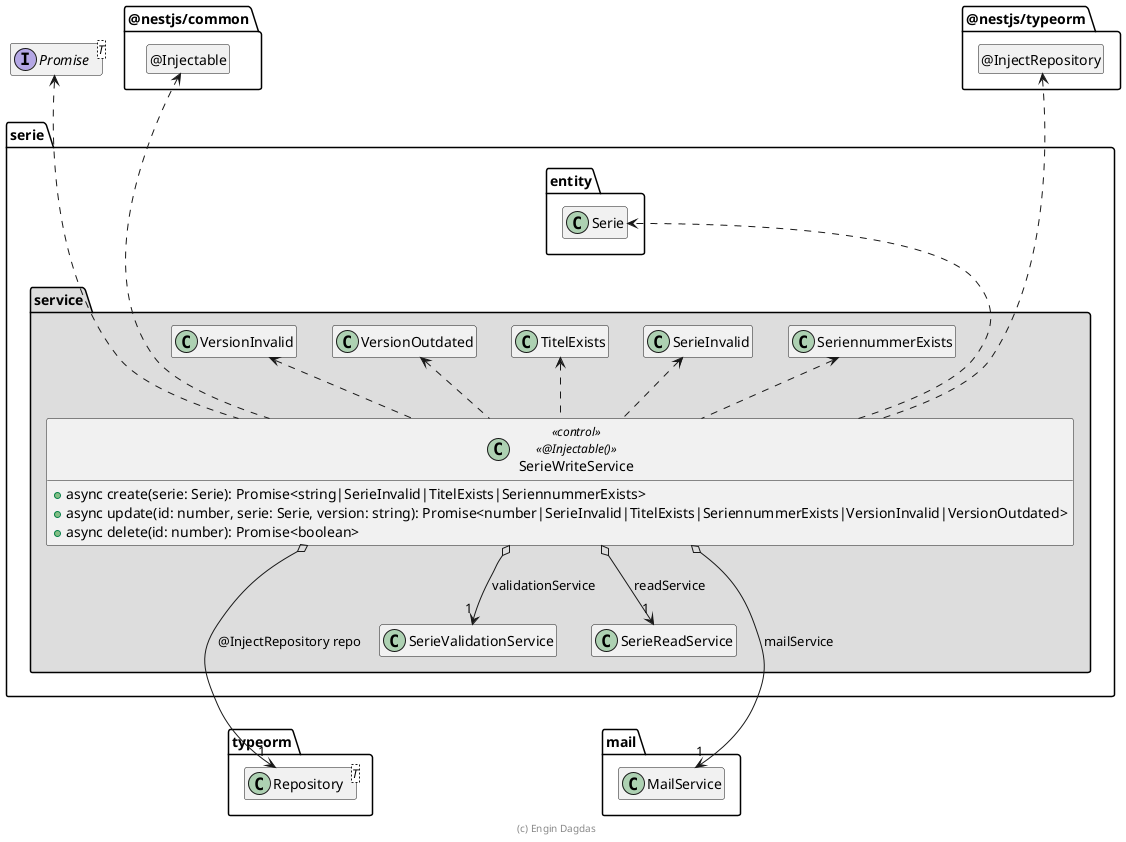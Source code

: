 ' Copyright (C) 2019 - present Juergen Zimmermann, Hochschule Karlsruhe
'
' This program is free software: you can redistribute it and/or modify
' it under the terms of the GNU General Public License as published by
' the Free Software Foundation, either version 3 of the License, or
' (at your option) any later version.
'
' This program is distributed in the hope that it will be useful,
' but WITHOUT ANY WARRANTY; without even the implied warranty of
' MERCHANTABILITY or FITNESS FOR A PARTICULAR PURPOSE.  See the
' GNU General Public License for more details.
'
' You should have received a copy of the GNU General Public License
' along with this program.  If not, see <https://www.gnu.org/licenses/>.

' Preview durch <Alt>d

@startuml Anwendungskern

interface Promise<T>

package @nestjs/common {
  class "@Injectable" as Injectable
  hide Injectable circle
}

package typeorm {
  class Repository<T>
}

package @nestjs/typeorm {
  class "@InjectRepository" as InjectRepository
  hide InjectRepository circle
}

package mail {
  class MailService
}

package serie {
  package entity {
    class Serie
  }

  package service #DDDDDD {
    class SerieInvalid
    class TitelExists
    class SeriennummerExists
    class VersionInvalid
    class VersionOutdated

    class SerieWriteService << control >> <<@Injectable()>> {
      + async create(serie: Serie): Promise<string|SerieInvalid|TitelExists|SeriennummerExists>
      + async update(id: number, serie: Serie, version: string): Promise<number|SerieInvalid|TitelExists|SeriennummerExists|VersionInvalid|VersionOutdated>
      + async delete(id: number): Promise<boolean>
    }

    SerieWriteService o--> "1" SerieValidationService: validationService
    SerieWriteService o--> "1" SerieReadService: readService
    SerieWriteService o--> "1" Repository: @InjectRepository repo
    SerieWriteService o--> "1" MailService: mailService

    SerieWriteService .up.> Injectable
    SerieWriteService .up.> InjectRepository

    SerieWriteService .up.> Promise
    SerieWriteService ..> Serie
    SerieWriteService .up.> SerieInvalid
    SerieWriteService .up.> TitelExists
    SerieWriteService .up.> SeriennummerExists
    SerieWriteService .up.> VersionInvalid
    SerieWriteService .up.> VersionOutdated

    SerieInvalid .up[hidden].> Serie
    Serie .up[hidden].> Promise
    Serie .up[hidden].> Injectable
    Serie .up[hidden].> InjectRepository
    TitelExists .up[hidden].> Serie
    SerieValidationService .[hidden].> Repository
    SerieValidationService .[hidden].> MailService
  }
}

hide empty members

footer (c) Engin Dagdas

@enduml
